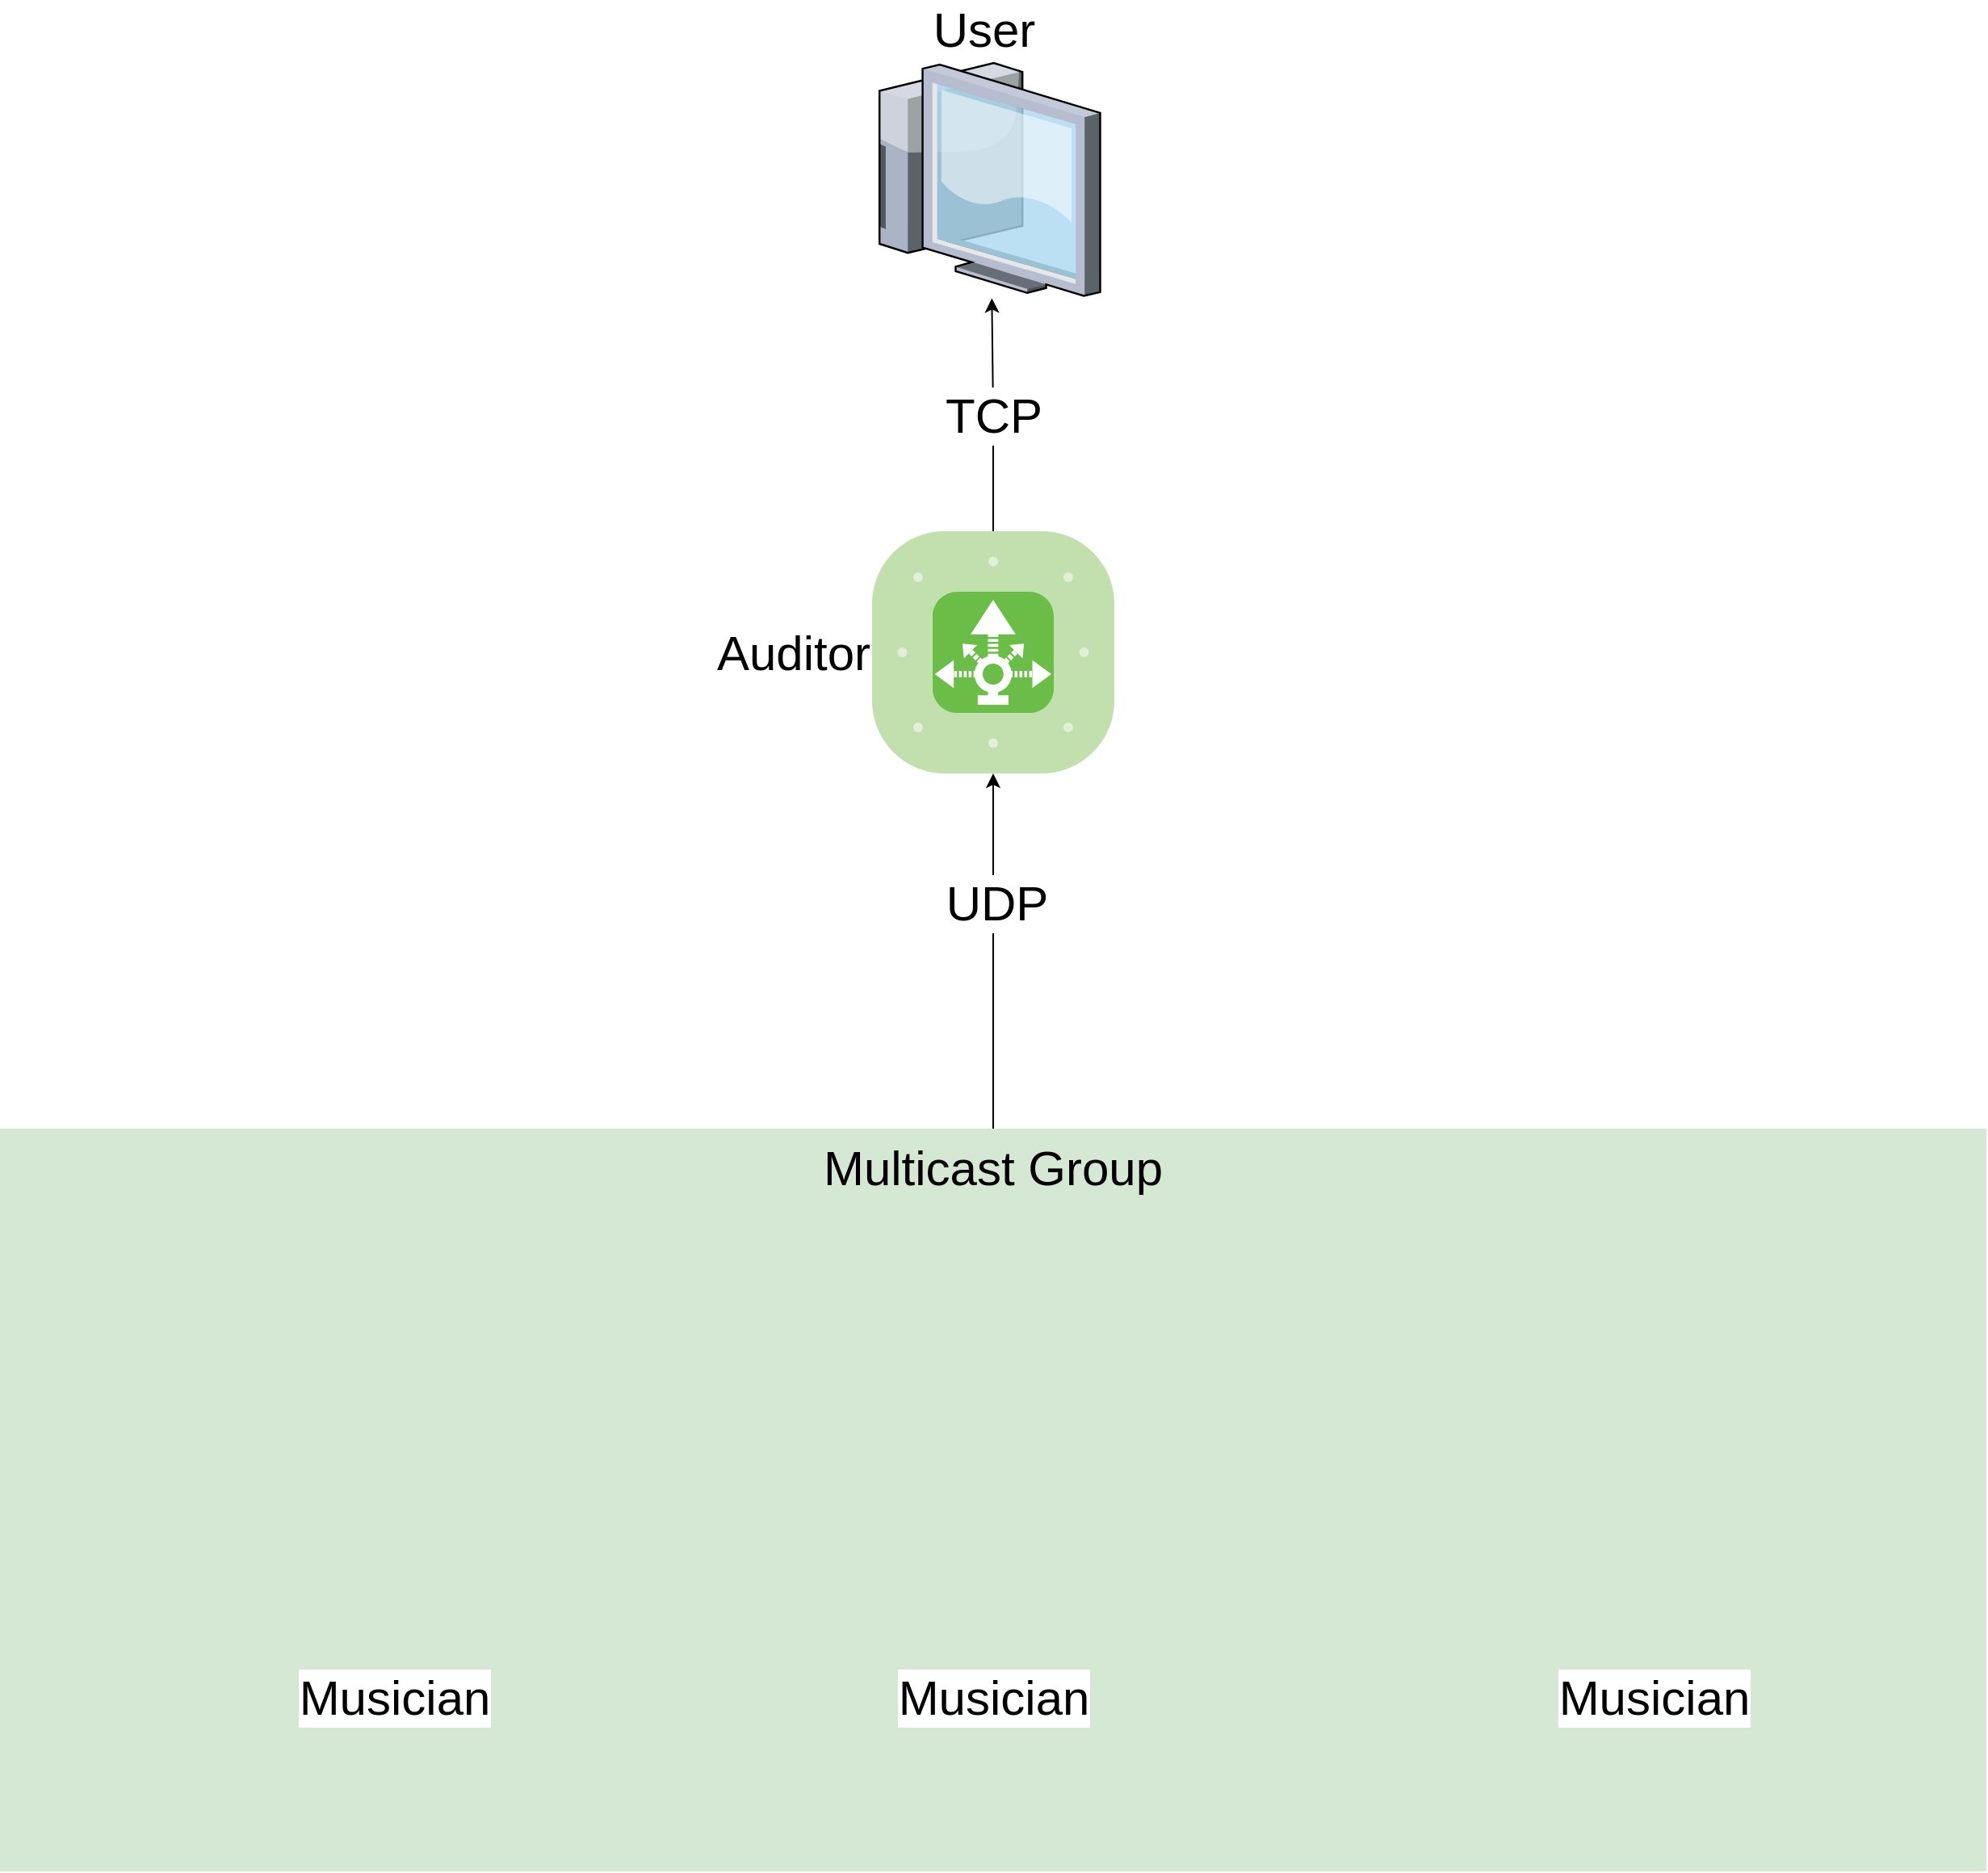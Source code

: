 <mxfile version="20.8.13" type="device"><diagram name="Page-1" id="e3a06f82-3646-2815-327d-82caf3d4e204"><mxGraphModel dx="2205" dy="1400" grid="1" gridSize="10" guides="1" tooltips="1" connect="1" arrows="1" fold="1" page="1" pageScale="1.5" pageWidth="1169" pageHeight="826" background="none" math="0" shadow="0"><root><mxCell id="0" style=";html=1;"/><mxCell id="1" style=";html=1;" parent="0"/><mxCell id="DVh_N5lUooI80pwSk3lg-9" style="edgeStyle=orthogonalEdgeStyle;rounded=0;orthogonalLoop=1;jettySize=auto;html=1;exitX=0.5;exitY=0;exitDx=0;exitDy=0;fontSize=30;" parent="1" source="6a7d8f32e03d9370-60" target="DVh_N5lUooI80pwSk3lg-4" edge="1"><mxGeometry relative="1" as="geometry"><Array as="points"><mxPoint x="805" y="630"/><mxPoint x="805" y="630"/></Array></mxGeometry></mxCell><mxCell id="DVh_N5lUooI80pwSk3lg-11" value="UDP" style="edgeLabel;html=1;align=center;verticalAlign=middle;resizable=0;points=[];fontSize=30;" parent="DVh_N5lUooI80pwSk3lg-9" vertex="1" connectable="0"><mxGeometry x="0.263" y="-2" relative="1" as="geometry"><mxPoint y="-1" as="offset"/></mxGeometry></mxCell><mxCell id="6a7d8f32e03d9370-60" value="&lt;font style=&quot;font-size: 30px;&quot;&gt;Multicast Group&lt;/font&gt;" style="whiteSpace=wrap;html=1;fillColor=#d5e8d4;fontSize=14;strokeColor=none;verticalAlign=top;" parent="1" vertex="1"><mxGeometry x="190" y="700" width="1230" height="460" as="geometry"/></mxCell><mxCell id="6a7d8f32e03d9370-28" value="&lt;font style=&quot;font-size: 30px;&quot;&gt;User&lt;/font&gt;" style="verticalLabelPosition=top;aspect=fixed;html=1;verticalAlign=bottom;strokeColor=none;shape=mxgraph.citrix.thin_client;fillColor=#66B2FF;gradientColor=#0066CC;fontSize=14;labelPosition=center;align=center;" parent="1" vertex="1"><mxGeometry x="727" y="40" width="144.25" height="144.25" as="geometry"/></mxCell><mxCell id="DVh_N5lUooI80pwSk3lg-10" value="TCP" style="edgeStyle=orthogonalEdgeStyle;rounded=0;orthogonalLoop=1;jettySize=auto;html=1;exitX=0.5;exitY=0;exitDx=0;exitDy=0;exitPerimeter=0;entryX=0.535;entryY=1.01;entryDx=0;entryDy=0;entryPerimeter=0;fontSize=30;" parent="1" source="DVh_N5lUooI80pwSk3lg-4" target="6a7d8f32e03d9370-28" edge="1"><mxGeometry relative="1" as="geometry"/></mxCell><mxCell id="DVh_N5lUooI80pwSk3lg-4" value="Auditor" style="verticalLabelPosition=middle;sketch=0;html=1;fillColor=#6ABD46;strokeColor=#ffffff;verticalAlign=middle;align=right;points=[[0.085,0.085,0],[0.915,0.085,0],[0.915,0.915,0],[0.085,0.915,0],[0.25,0,0],[0.5,0,0],[0.75,0,0],[1,0.25,0],[1,0.5,0],[1,0.75,0],[0.75,1,0],[0.5,1,0],[0.25,1,0],[0,0.75,0],[0,0.5,0],[0,0.25,0]];pointerEvents=1;shape=mxgraph.cisco_safe.compositeIcon;bgIcon=mxgraph.cisco_safe.architecture.generic_appliance;resIcon=mxgraph.cisco_safe.architecture.udp_director;fontSize=30;labelPosition=left;" parent="1" vertex="1"><mxGeometry x="730" y="330" width="150" height="150" as="geometry"/></mxCell><mxCell id="DVh_N5lUooI80pwSk3lg-6" value="Musician" style="shape=image;html=1;verticalAlign=top;verticalLabelPosition=bottom;labelBackgroundColor=#ffffff;imageAspect=0;aspect=fixed;image=https://cdn0.iconfinder.com/data/icons/google-material-design-3-0/48/ic_library_music_48px-128.png;fontSize=30;" parent="1" vertex="1"><mxGeometry x="370" y="900" width="128" height="128" as="geometry"/></mxCell><mxCell id="DVh_N5lUooI80pwSk3lg-7" value="Musician" style="shape=image;html=1;verticalAlign=top;verticalLabelPosition=bottom;labelBackgroundColor=#ffffff;imageAspect=0;aspect=fixed;image=https://cdn0.iconfinder.com/data/icons/google-material-design-3-0/48/ic_library_music_48px-128.png;fontSize=30;" parent="1" vertex="1"><mxGeometry x="741" y="900" width="128" height="128" as="geometry"/></mxCell><mxCell id="DVh_N5lUooI80pwSk3lg-8" value="Musician" style="shape=image;html=1;verticalAlign=top;verticalLabelPosition=bottom;labelBackgroundColor=#ffffff;imageAspect=0;aspect=fixed;image=https://cdn0.iconfinder.com/data/icons/google-material-design-3-0/48/ic_library_music_48px-128.png;fontSize=30;" parent="1" vertex="1"><mxGeometry x="1150" y="900" width="128" height="128" as="geometry"/></mxCell></root></mxGraphModel></diagram></mxfile>
